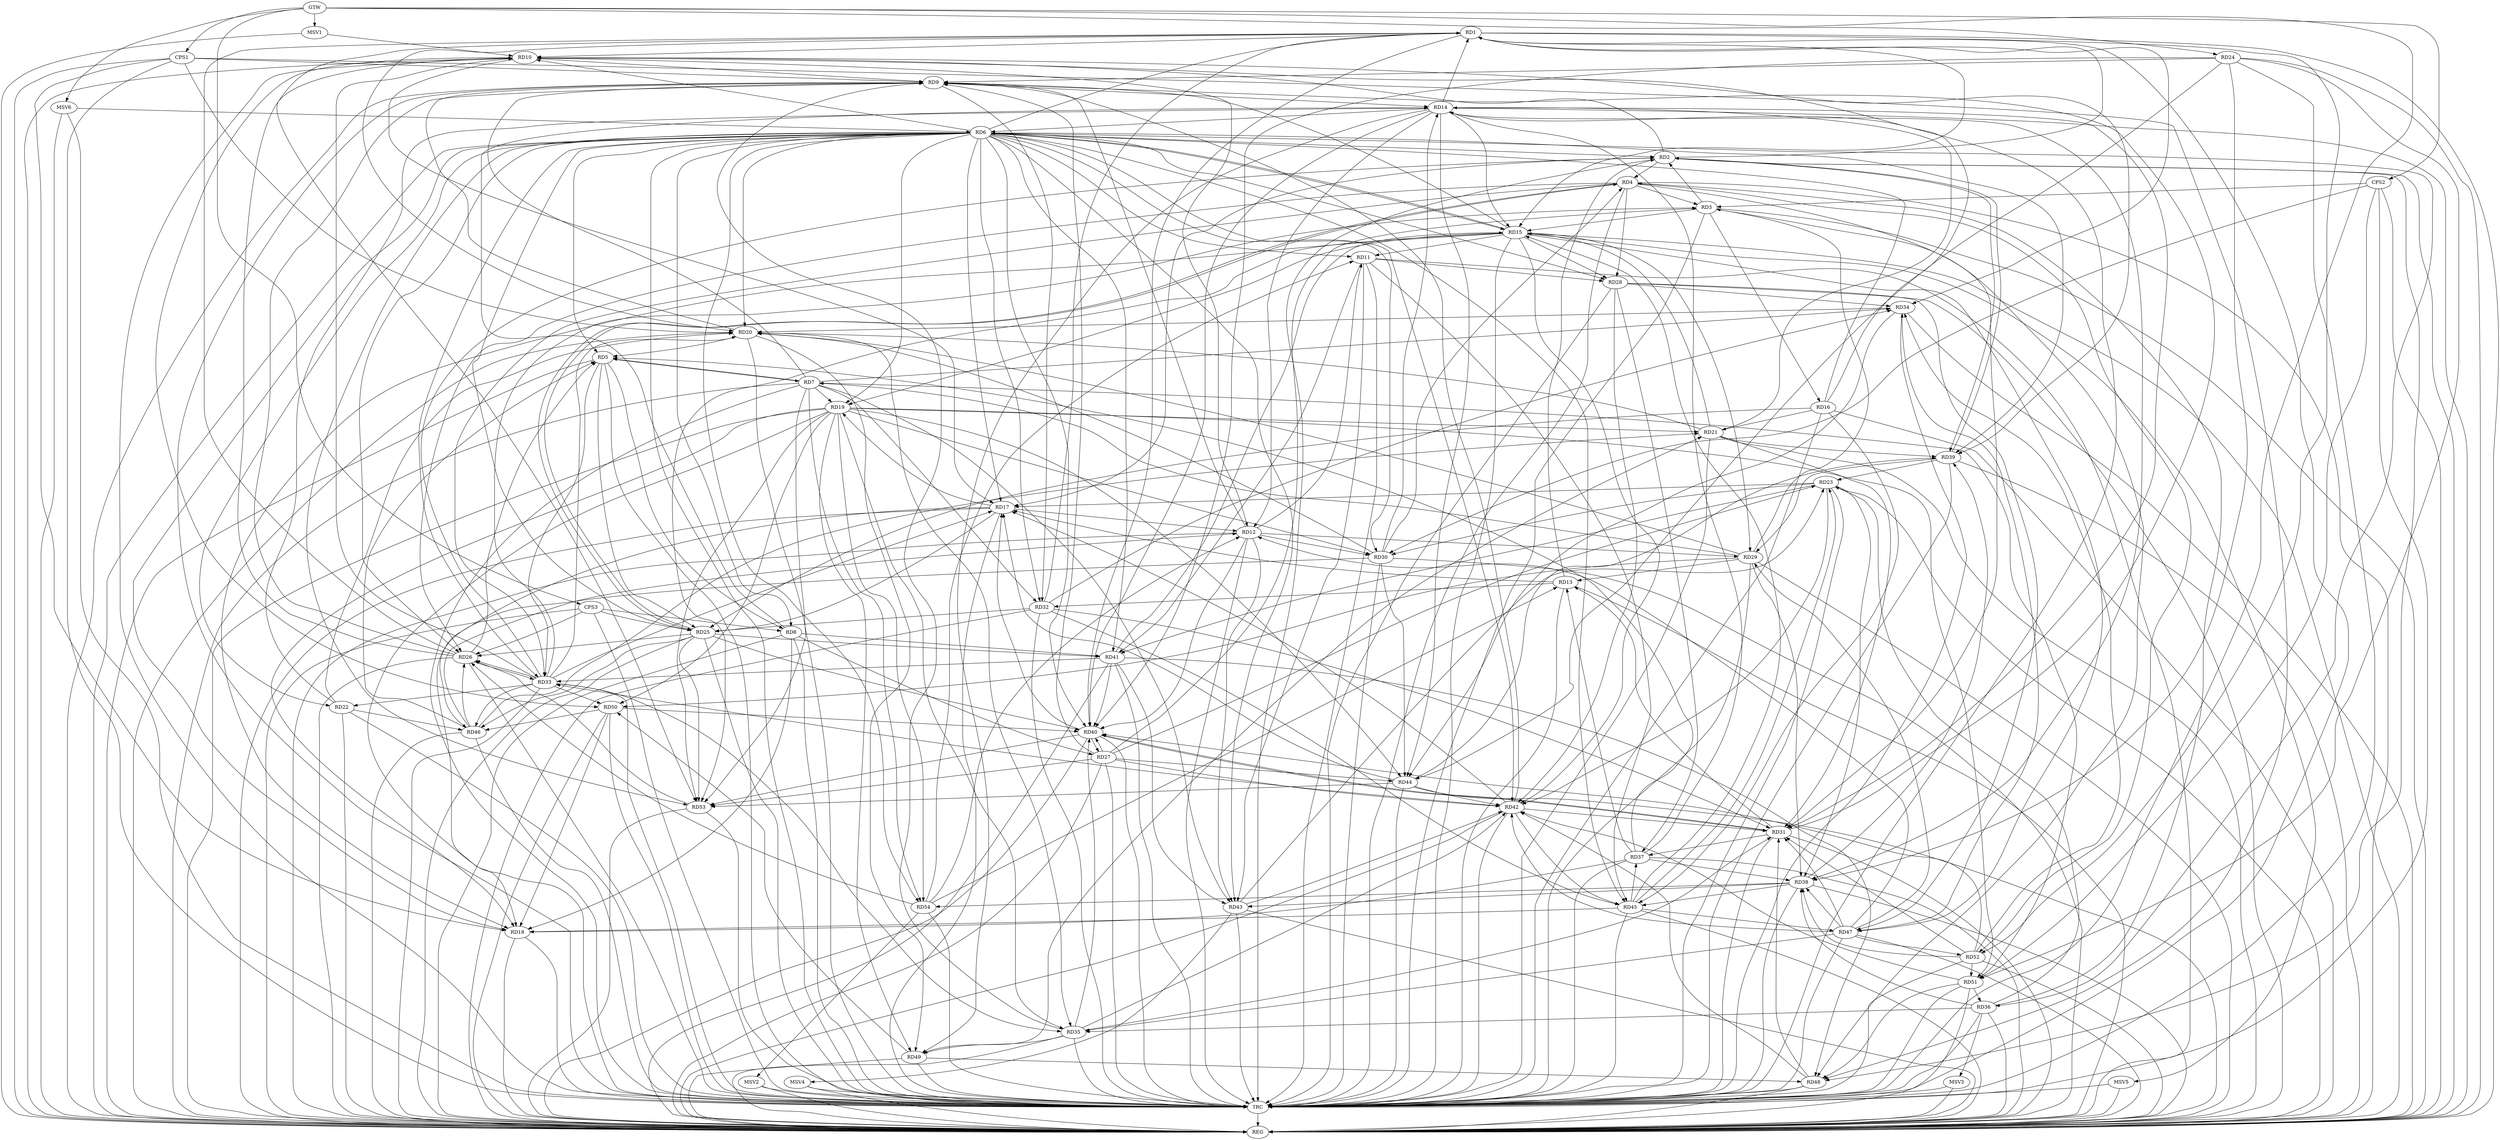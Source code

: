 strict digraph G {
  RD1 [ label="RD1" ];
  RD2 [ label="RD2" ];
  RD3 [ label="RD3" ];
  RD4 [ label="RD4" ];
  RD5 [ label="RD5" ];
  RD6 [ label="RD6" ];
  RD7 [ label="RD7" ];
  RD8 [ label="RD8" ];
  RD9 [ label="RD9" ];
  RD10 [ label="RD10" ];
  RD11 [ label="RD11" ];
  RD12 [ label="RD12" ];
  RD13 [ label="RD13" ];
  RD14 [ label="RD14" ];
  RD15 [ label="RD15" ];
  RD16 [ label="RD16" ];
  RD17 [ label="RD17" ];
  RD18 [ label="RD18" ];
  RD19 [ label="RD19" ];
  RD20 [ label="RD20" ];
  RD21 [ label="RD21" ];
  RD22 [ label="RD22" ];
  RD23 [ label="RD23" ];
  RD24 [ label="RD24" ];
  RD25 [ label="RD25" ];
  RD26 [ label="RD26" ];
  RD27 [ label="RD27" ];
  RD28 [ label="RD28" ];
  RD29 [ label="RD29" ];
  RD30 [ label="RD30" ];
  RD31 [ label="RD31" ];
  RD32 [ label="RD32" ];
  RD33 [ label="RD33" ];
  RD34 [ label="RD34" ];
  RD35 [ label="RD35" ];
  RD36 [ label="RD36" ];
  RD37 [ label="RD37" ];
  RD38 [ label="RD38" ];
  RD39 [ label="RD39" ];
  RD40 [ label="RD40" ];
  RD41 [ label="RD41" ];
  RD42 [ label="RD42" ];
  RD43 [ label="RD43" ];
  RD44 [ label="RD44" ];
  RD45 [ label="RD45" ];
  RD46 [ label="RD46" ];
  RD47 [ label="RD47" ];
  RD48 [ label="RD48" ];
  RD49 [ label="RD49" ];
  RD50 [ label="RD50" ];
  RD51 [ label="RD51" ];
  RD52 [ label="RD52" ];
  RD53 [ label="RD53" ];
  RD54 [ label="RD54" ];
  CPS1 [ label="CPS1" ];
  CPS2 [ label="CPS2" ];
  CPS3 [ label="CPS3" ];
  GTW [ label="GTW" ];
  REG [ label="REG" ];
  TRC [ label="TRC" ];
  MSV1 [ label="MSV1" ];
  MSV2 [ label="MSV2" ];
  MSV3 [ label="MSV3" ];
  MSV4 [ label="MSV4" ];
  MSV5 [ label="MSV5" ];
  MSV6 [ label="MSV6" ];
  RD2 -> RD1;
  RD1 -> RD10;
  RD14 -> RD1;
  RD1 -> RD15;
  RD1 -> RD20;
  RD26 -> RD1;
  RD32 -> RD1;
  RD1 -> RD34;
  RD1 -> RD40;
  RD1 -> RD52;
  RD1 -> RD53;
  RD3 -> RD2;
  RD2 -> RD4;
  RD2 -> RD10;
  RD13 -> RD2;
  RD2 -> RD17;
  RD33 -> RD2;
  RD2 -> RD39;
  RD39 -> RD2;
  RD2 -> RD48;
  RD4 -> RD3;
  RD3 -> RD15;
  RD3 -> RD16;
  RD27 -> RD3;
  RD29 -> RD3;
  RD33 -> RD3;
  RD3 -> RD48;
  RD4 -> RD25;
  RD25 -> RD4;
  RD4 -> RD26;
  RD4 -> RD28;
  RD30 -> RD4;
  RD4 -> RD31;
  RD4 -> RD33;
  RD36 -> RD4;
  RD4 -> RD52;
  RD5 -> RD7;
  RD7 -> RD5;
  RD5 -> RD8;
  RD20 -> RD5;
  RD5 -> RD25;
  RD26 -> RD5;
  RD5 -> RD33;
  RD37 -> RD5;
  RD46 -> RD5;
  RD6 -> RD10;
  RD6 -> RD11;
  RD14 -> RD6;
  RD15 -> RD6;
  RD16 -> RD6;
  RD6 -> RD18;
  RD6 -> RD26;
  RD6 -> RD36;
  RD6 -> RD39;
  RD6 -> RD40;
  RD6 -> RD41;
  RD6 -> RD42;
  RD6 -> RD53;
  RD7 -> RD9;
  RD7 -> RD19;
  RD29 -> RD7;
  RD7 -> RD32;
  RD7 -> RD34;
  RD7 -> RD43;
  RD51 -> RD7;
  RD7 -> RD53;
  RD7 -> RD54;
  RD8 -> RD14;
  RD8 -> RD18;
  RD8 -> RD27;
  RD8 -> RD41;
  RD10 -> RD9;
  RD12 -> RD9;
  RD9 -> RD14;
  RD15 -> RD9;
  RD20 -> RD9;
  RD24 -> RD9;
  RD26 -> RD9;
  RD27 -> RD9;
  RD31 -> RD9;
  RD9 -> RD32;
  RD35 -> RD9;
  RD42 -> RD9;
  RD10 -> RD12;
  RD16 -> RD10;
  RD10 -> RD17;
  RD26 -> RD10;
  RD33 -> RD10;
  RD10 -> RD39;
  RD10 -> RD50;
  RD12 -> RD11;
  RD15 -> RD11;
  RD11 -> RD28;
  RD11 -> RD41;
  RD11 -> RD43;
  RD11 -> RD45;
  RD54 -> RD11;
  RD14 -> RD12;
  RD17 -> RD12;
  RD12 -> RD29;
  RD12 -> RD30;
  RD12 -> RD40;
  RD12 -> RD43;
  RD46 -> RD12;
  RD47 -> RD12;
  RD54 -> RD12;
  RD13 -> RD17;
  RD29 -> RD13;
  RD31 -> RD13;
  RD13 -> RD32;
  RD37 -> RD13;
  RD54 -> RD13;
  RD14 -> RD15;
  RD21 -> RD14;
  RD22 -> RD14;
  RD30 -> RD14;
  RD14 -> RD31;
  RD37 -> RD14;
  RD14 -> RD38;
  RD14 -> RD40;
  RD14 -> RD44;
  RD14 -> RD49;
  RD15 -> RD18;
  RD15 -> RD19;
  RD21 -> RD15;
  RD15 -> RD28;
  RD15 -> RD29;
  RD41 -> RD15;
  RD15 -> RD42;
  RD45 -> RD15;
  RD15 -> RD47;
  RD15 -> RD53;
  RD16 -> RD21;
  RD16 -> RD25;
  RD16 -> RD45;
  RD17 -> RD19;
  RD23 -> RD17;
  RD17 -> RD25;
  RD33 -> RD17;
  RD40 -> RD17;
  RD42 -> RD17;
  RD44 -> RD17;
  RD17 -> RD46;
  RD19 -> RD18;
  RD30 -> RD18;
  RD37 -> RD18;
  RD45 -> RD18;
  RD50 -> RD18;
  RD19 -> RD21;
  RD19 -> RD30;
  RD19 -> RD35;
  RD19 -> RD44;
  RD19 -> RD49;
  RD19 -> RD50;
  RD19 -> RD51;
  RD19 -> RD53;
  RD19 -> RD54;
  RD21 -> RD20;
  RD22 -> RD20;
  RD29 -> RD20;
  RD30 -> RD20;
  RD33 -> RD20;
  RD34 -> RD20;
  RD20 -> RD35;
  RD20 -> RD49;
  RD21 -> RD31;
  RD21 -> RD39;
  RD46 -> RD21;
  RD49 -> RD21;
  RD33 -> RD22;
  RD22 -> RD46;
  RD27 -> RD23;
  RD23 -> RD30;
  RD36 -> RD23;
  RD23 -> RD38;
  RD39 -> RD23;
  RD23 -> RD41;
  RD23 -> RD42;
  RD43 -> RD23;
  RD45 -> RD23;
  RD24 -> RD38;
  RD24 -> RD40;
  RD24 -> RD44;
  RD24 -> RD51;
  RD25 -> RD26;
  RD32 -> RD25;
  RD25 -> RD40;
  RD25 -> RD41;
  RD25 -> RD46;
  RD25 -> RD53;
  RD26 -> RD33;
  RD33 -> RD26;
  RD46 -> RD26;
  RD53 -> RD26;
  RD54 -> RD26;
  RD27 -> RD40;
  RD40 -> RD27;
  RD27 -> RD42;
  RD27 -> RD44;
  RD27 -> RD53;
  RD28 -> RD34;
  RD28 -> RD37;
  RD28 -> RD42;
  RD28 -> RD47;
  RD29 -> RD38;
  RD39 -> RD29;
  RD47 -> RD29;
  RD29 -> RD50;
  RD30 -> RD44;
  RD32 -> RD31;
  RD35 -> RD31;
  RD31 -> RD37;
  RD31 -> RD40;
  RD40 -> RD31;
  RD42 -> RD31;
  RD47 -> RD31;
  RD48 -> RD31;
  RD52 -> RD31;
  RD32 -> RD34;
  RD32 -> RD45;
  RD33 -> RD35;
  RD41 -> RD33;
  RD42 -> RD33;
  RD33 -> RD46;
  RD33 -> RD50;
  RD34 -> RD44;
  RD47 -> RD34;
  RD52 -> RD34;
  RD36 -> RD35;
  RD35 -> RD40;
  RD35 -> RD42;
  RD47 -> RD35;
  RD35 -> RD49;
  RD36 -> RD38;
  RD51 -> RD36;
  RD37 -> RD38;
  RD45 -> RD37;
  RD38 -> RD39;
  RD38 -> RD43;
  RD38 -> RD45;
  RD47 -> RD38;
  RD52 -> RD38;
  RD38 -> RD54;
  RD44 -> RD39;
  RD41 -> RD40;
  RD50 -> RD40;
  RD52 -> RD40;
  RD40 -> RD53;
  RD41 -> RD43;
  RD41 -> RD48;
  RD43 -> RD42;
  RD44 -> RD42;
  RD42 -> RD45;
  RD47 -> RD42;
  RD48 -> RD42;
  RD51 -> RD42;
  RD44 -> RD53;
  RD45 -> RD47;
  RD50 -> RD46;
  RD47 -> RD52;
  RD49 -> RD48;
  RD51 -> RD48;
  RD49 -> RD50;
  RD52 -> RD51;
  CPS1 -> RD18;
  CPS1 -> RD20;
  CPS1 -> RD48;
  CPS1 -> RD9;
  CPS2 -> RD30;
  CPS2 -> RD51;
  CPS2 -> RD3;
  CPS3 -> RD25;
  CPS3 -> RD26;
  CPS3 -> RD8;
  GTW -> RD24;
  GTW -> CPS1;
  GTW -> CPS2;
  GTW -> CPS3;
  RD1 -> REG;
  RD2 -> REG;
  RD3 -> REG;
  RD4 -> REG;
  RD5 -> REG;
  RD6 -> REG;
  RD7 -> REG;
  RD8 -> REG;
  RD9 -> REG;
  RD10 -> REG;
  RD11 -> REG;
  RD12 -> REG;
  RD13 -> REG;
  RD14 -> REG;
  RD15 -> REG;
  RD16 -> REG;
  RD17 -> REG;
  RD18 -> REG;
  RD19 -> REG;
  RD20 -> REG;
  RD21 -> REG;
  RD22 -> REG;
  RD23 -> REG;
  RD24 -> REG;
  RD25 -> REG;
  RD26 -> REG;
  RD27 -> REG;
  RD28 -> REG;
  RD29 -> REG;
  RD30 -> REG;
  RD31 -> REG;
  RD32 -> REG;
  RD33 -> REG;
  RD34 -> REG;
  RD35 -> REG;
  RD36 -> REG;
  RD37 -> REG;
  RD38 -> REG;
  RD39 -> REG;
  RD40 -> REG;
  RD41 -> REG;
  RD42 -> REG;
  RD43 -> REG;
  RD44 -> REG;
  RD45 -> REG;
  RD46 -> REG;
  RD47 -> REG;
  RD48 -> REG;
  RD49 -> REG;
  RD50 -> REG;
  RD51 -> REG;
  RD52 -> REG;
  RD53 -> REG;
  CPS1 -> REG;
  CPS2 -> REG;
  CPS3 -> REG;
  RD1 -> TRC;
  RD2 -> TRC;
  RD3 -> TRC;
  RD4 -> TRC;
  RD5 -> TRC;
  RD6 -> TRC;
  RD7 -> TRC;
  RD8 -> TRC;
  RD9 -> TRC;
  RD10 -> TRC;
  RD11 -> TRC;
  RD12 -> TRC;
  RD13 -> TRC;
  RD14 -> TRC;
  RD15 -> TRC;
  RD16 -> TRC;
  RD17 -> TRC;
  RD18 -> TRC;
  RD19 -> TRC;
  RD20 -> TRC;
  RD21 -> TRC;
  RD22 -> TRC;
  RD23 -> TRC;
  RD24 -> TRC;
  RD25 -> TRC;
  RD26 -> TRC;
  RD27 -> TRC;
  RD28 -> TRC;
  RD29 -> TRC;
  RD30 -> TRC;
  RD31 -> TRC;
  RD32 -> TRC;
  RD33 -> TRC;
  RD34 -> TRC;
  RD35 -> TRC;
  RD36 -> TRC;
  RD37 -> TRC;
  RD38 -> TRC;
  RD39 -> TRC;
  RD40 -> TRC;
  RD41 -> TRC;
  RD42 -> TRC;
  RD43 -> TRC;
  RD44 -> TRC;
  RD45 -> TRC;
  RD46 -> TRC;
  RD47 -> TRC;
  RD48 -> TRC;
  RD49 -> TRC;
  RD50 -> TRC;
  RD51 -> TRC;
  RD52 -> TRC;
  RD53 -> TRC;
  RD54 -> TRC;
  CPS1 -> TRC;
  CPS2 -> TRC;
  CPS3 -> TRC;
  GTW -> TRC;
  TRC -> REG;
  RD6 -> RD30;
  RD6 -> RD32;
  RD6 -> RD33;
  RD6 -> RD20;
  RD6 -> RD22;
  RD6 -> RD19;
  RD6 -> RD45;
  RD6 -> RD15;
  RD6 -> RD43;
  RD6 -> RD5;
  RD6 -> RD28;
  RD6 -> RD17;
  RD6 -> RD2;
  RD6 -> RD25;
  RD6 -> RD8;
  RD6 -> RD54;
  RD6 -> RD1;
  MSV1 -> RD10;
  GTW -> MSV1;
  MSV1 -> REG;
  RD54 -> MSV2;
  MSV2 -> REG;
  MSV2 -> TRC;
  RD36 -> MSV3;
  MSV3 -> REG;
  MSV3 -> TRC;
  RD43 -> MSV4;
  MSV4 -> REG;
  MSV4 -> TRC;
  RD15 -> MSV5;
  MSV5 -> REG;
  MSV5 -> TRC;
  MSV6 -> RD6;
  GTW -> MSV6;
  MSV6 -> REG;
  MSV6 -> TRC;
}
